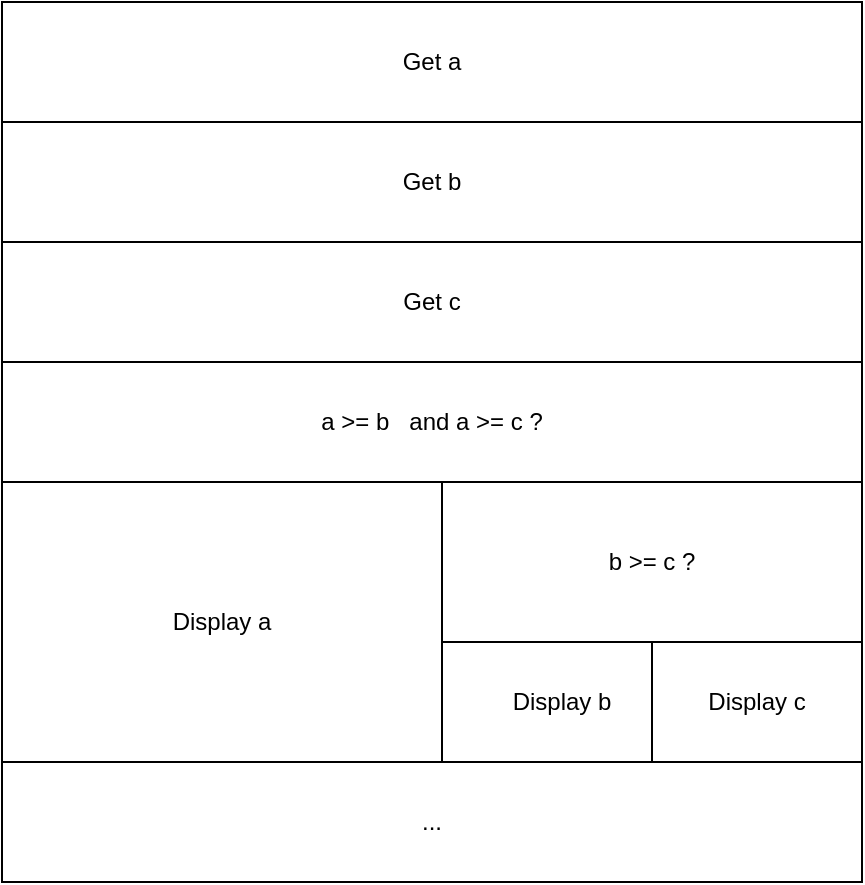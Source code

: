 <mxfile version="12.0.2" type="device" pages="1"><diagram id="5YJ2KSB0dHyb9MVjYbpl" name="Page-1"><mxGraphModel dx="768" dy="461" grid="1" gridSize="10" guides="1" tooltips="1" connect="1" arrows="1" fold="1" page="1" pageScale="1" pageWidth="827" pageHeight="1169" math="0" shadow="0"><root><mxCell id="0"/><mxCell id="1" parent="0"/><mxCell id="bfs8jVP7cjpAxdLFDLIf-1" value="Get a" style="rounded=0;whiteSpace=wrap;html=1;" vertex="1" parent="1"><mxGeometry x="210" y="80" width="430" height="60" as="geometry"/></mxCell><mxCell id="bfs8jVP7cjpAxdLFDLIf-2" value="Get b" style="rounded=0;whiteSpace=wrap;html=1;" vertex="1" parent="1"><mxGeometry x="210" y="140" width="430" height="60" as="geometry"/></mxCell><mxCell id="bfs8jVP7cjpAxdLFDLIf-3" value="Get c" style="rounded=0;whiteSpace=wrap;html=1;" vertex="1" parent="1"><mxGeometry x="210" y="200" width="430" height="60" as="geometry"/></mxCell><mxCell id="bfs8jVP7cjpAxdLFDLIf-4" value="a &amp;gt;= b&amp;nbsp; &amp;nbsp;and a &amp;gt;= c ?" style="rounded=0;whiteSpace=wrap;html=1;" vertex="1" parent="1"><mxGeometry x="210" y="260" width="430" height="60" as="geometry"/></mxCell><mxCell id="bfs8jVP7cjpAxdLFDLIf-6" value="Display a" style="rounded=0;whiteSpace=wrap;html=1;" vertex="1" parent="1"><mxGeometry x="210" y="320" width="220" height="140" as="geometry"/></mxCell><mxCell id="bfs8jVP7cjpAxdLFDLIf-7" value="&lt;span style=&quot;white-space: normal&quot;&gt;b &amp;gt;= c ?&lt;/span&gt;" style="rounded=0;whiteSpace=wrap;html=1;" vertex="1" parent="1"><mxGeometry x="430" y="320" width="210" height="80" as="geometry"/></mxCell><mxCell id="bfs8jVP7cjpAxdLFDLIf-10" value="&lt;span style=&quot;white-space: normal&quot;&gt;Display b&lt;/span&gt;" style="rounded=0;whiteSpace=wrap;html=1;" vertex="1" parent="1"><mxGeometry x="430" y="400" width="120" height="60" as="geometry"/></mxCell><mxCell id="bfs8jVP7cjpAxdLFDLIf-11" value="&lt;span style=&quot;white-space: normal&quot;&gt;Display c&lt;/span&gt;" style="rounded=0;whiteSpace=wrap;html=1;" vertex="1" parent="1"><mxGeometry x="535" y="400" width="105" height="60" as="geometry"/></mxCell><mxCell id="bfs8jVP7cjpAxdLFDLIf-12" value="..." style="rounded=0;whiteSpace=wrap;html=1;" vertex="1" parent="1"><mxGeometry x="210" y="460" width="430" height="60" as="geometry"/></mxCell></root></mxGraphModel></diagram></mxfile>